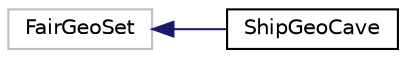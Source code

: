 digraph "Graphical Class Hierarchy"
{
 // LATEX_PDF_SIZE
  edge [fontname="Helvetica",fontsize="10",labelfontname="Helvetica",labelfontsize="10"];
  node [fontname="Helvetica",fontsize="10",shape=record];
  rankdir="LR";
  Node271 [label="FairGeoSet",height=0.2,width=0.4,color="grey75", fillcolor="white", style="filled",tooltip=" "];
  Node271 -> Node0 [dir="back",color="midnightblue",fontsize="10",style="solid",fontname="Helvetica"];
  Node0 [label="ShipGeoCave",height=0.2,width=0.4,color="black", fillcolor="white", style="filled",URL="$classShipGeoCave.html",tooltip=" "];
}
